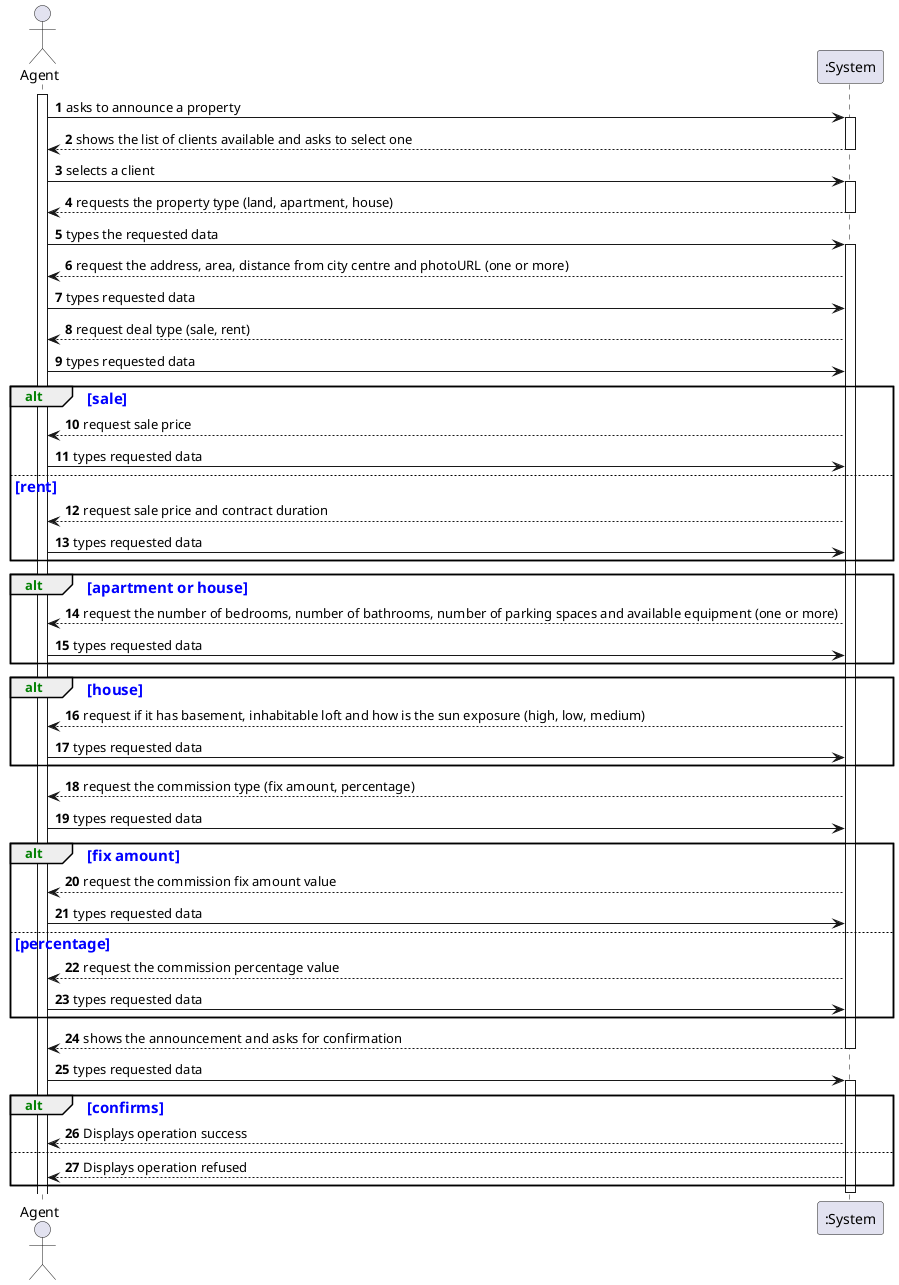 @startuml
'alt styling
skinparam SequenceGroupHeaderFontColor green
skinparam SequenceGroupFontColor blue
skinparam SequenceGroupFontSize 15
'Middle text styling
'skinparam sequenceMessageAlign center
'skinparam sequenceMessageAlign direction
autonumber

actor "Agent" as A
participant ":System" as System

activate A

A -> System : asks to announce a property
activate System

System --> A : shows the list of clients available and asks to select one
deactivate System

A -> System : selects a client
activate System

'if statement
System --> A : requests the property type (land, apartment, house)
deactivate System

A -> System : types the requested data
activate System

System --> A : request the address, area, distance from city centre and photoURL (one or more)
A -> System : types requested data

System --> A : request deal type (sale, rent)
A -> System : types requested data

alt sale
    System --> A : request sale price
    A -> System : types requested data
else rent
    System --> A : request sale price and contract duration
    A -> System : types requested data
end

alt apartment or house
    System --> A : request the number of bedrooms, number of bathrooms, number of parking spaces and available equipment (one or more)
    A -> System : types requested data
end

alt house
    System --> A : request if it has basement, inhabitable loft and how is the sun exposure (high, low, medium)
    A -> System : types requested data
end

System --> A : request the commission type (fix amount, percentage)
A -> System : types requested data

alt fix amount
    System --> A : request the commission fix amount value
    A -> System : types requested data
else percentage
    System --> A : request the commission percentage value
    A -> System : types requested data
end

System --> A : shows the announcement and asks for confirmation
deactivate System

A -> System : types requested data
activate System

'Final Part

alt confirms
    System --> A : Displays operation success
else
    System --> A : Displays operation refused
end

deactivate System
@enduml
